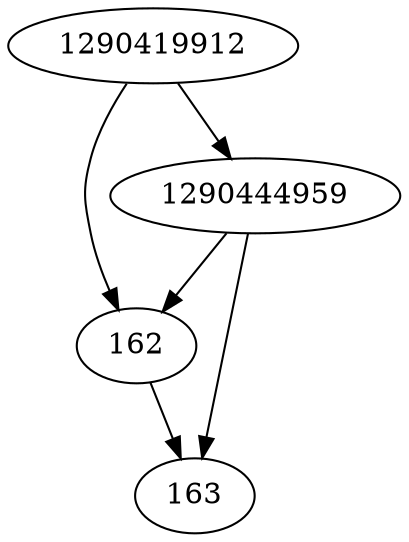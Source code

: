 strict digraph  {
1290419912;
162;
163;
1290444959;
1290419912 -> 1290444959;
1290419912 -> 162;
162 -> 163;
1290444959 -> 162;
1290444959 -> 163;
}
